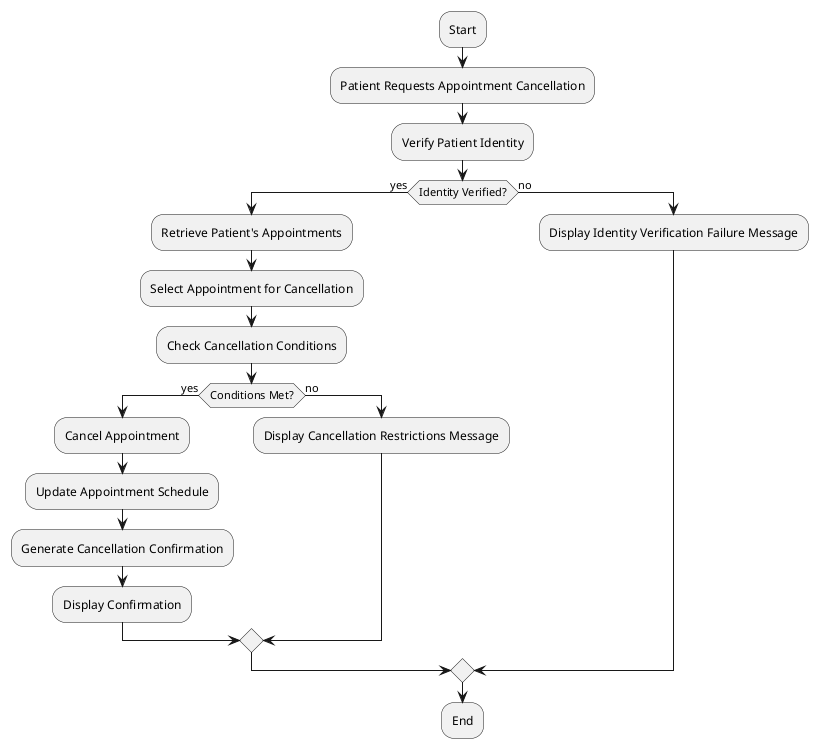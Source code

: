 @startuml Cancellation Of Patient Appointment
:Start;
:Patient Requests Appointment Cancellation;
:Verify Patient Identity;
if (Identity Verified?) then (yes)
  :Retrieve Patient's Appointments;
  :Select Appointment for Cancellation;
  :Check Cancellation Conditions;
  if (Conditions Met?) then (yes)
    :Cancel Appointment;
    :Update Appointment Schedule;
    :Generate Cancellation Confirmation;
    :Display Confirmation;
  else (no)
    :Display Cancellation Restrictions Message;
  endif
else (no)
  :Display Identity Verification Failure Message;
endif
:End;
@enduml